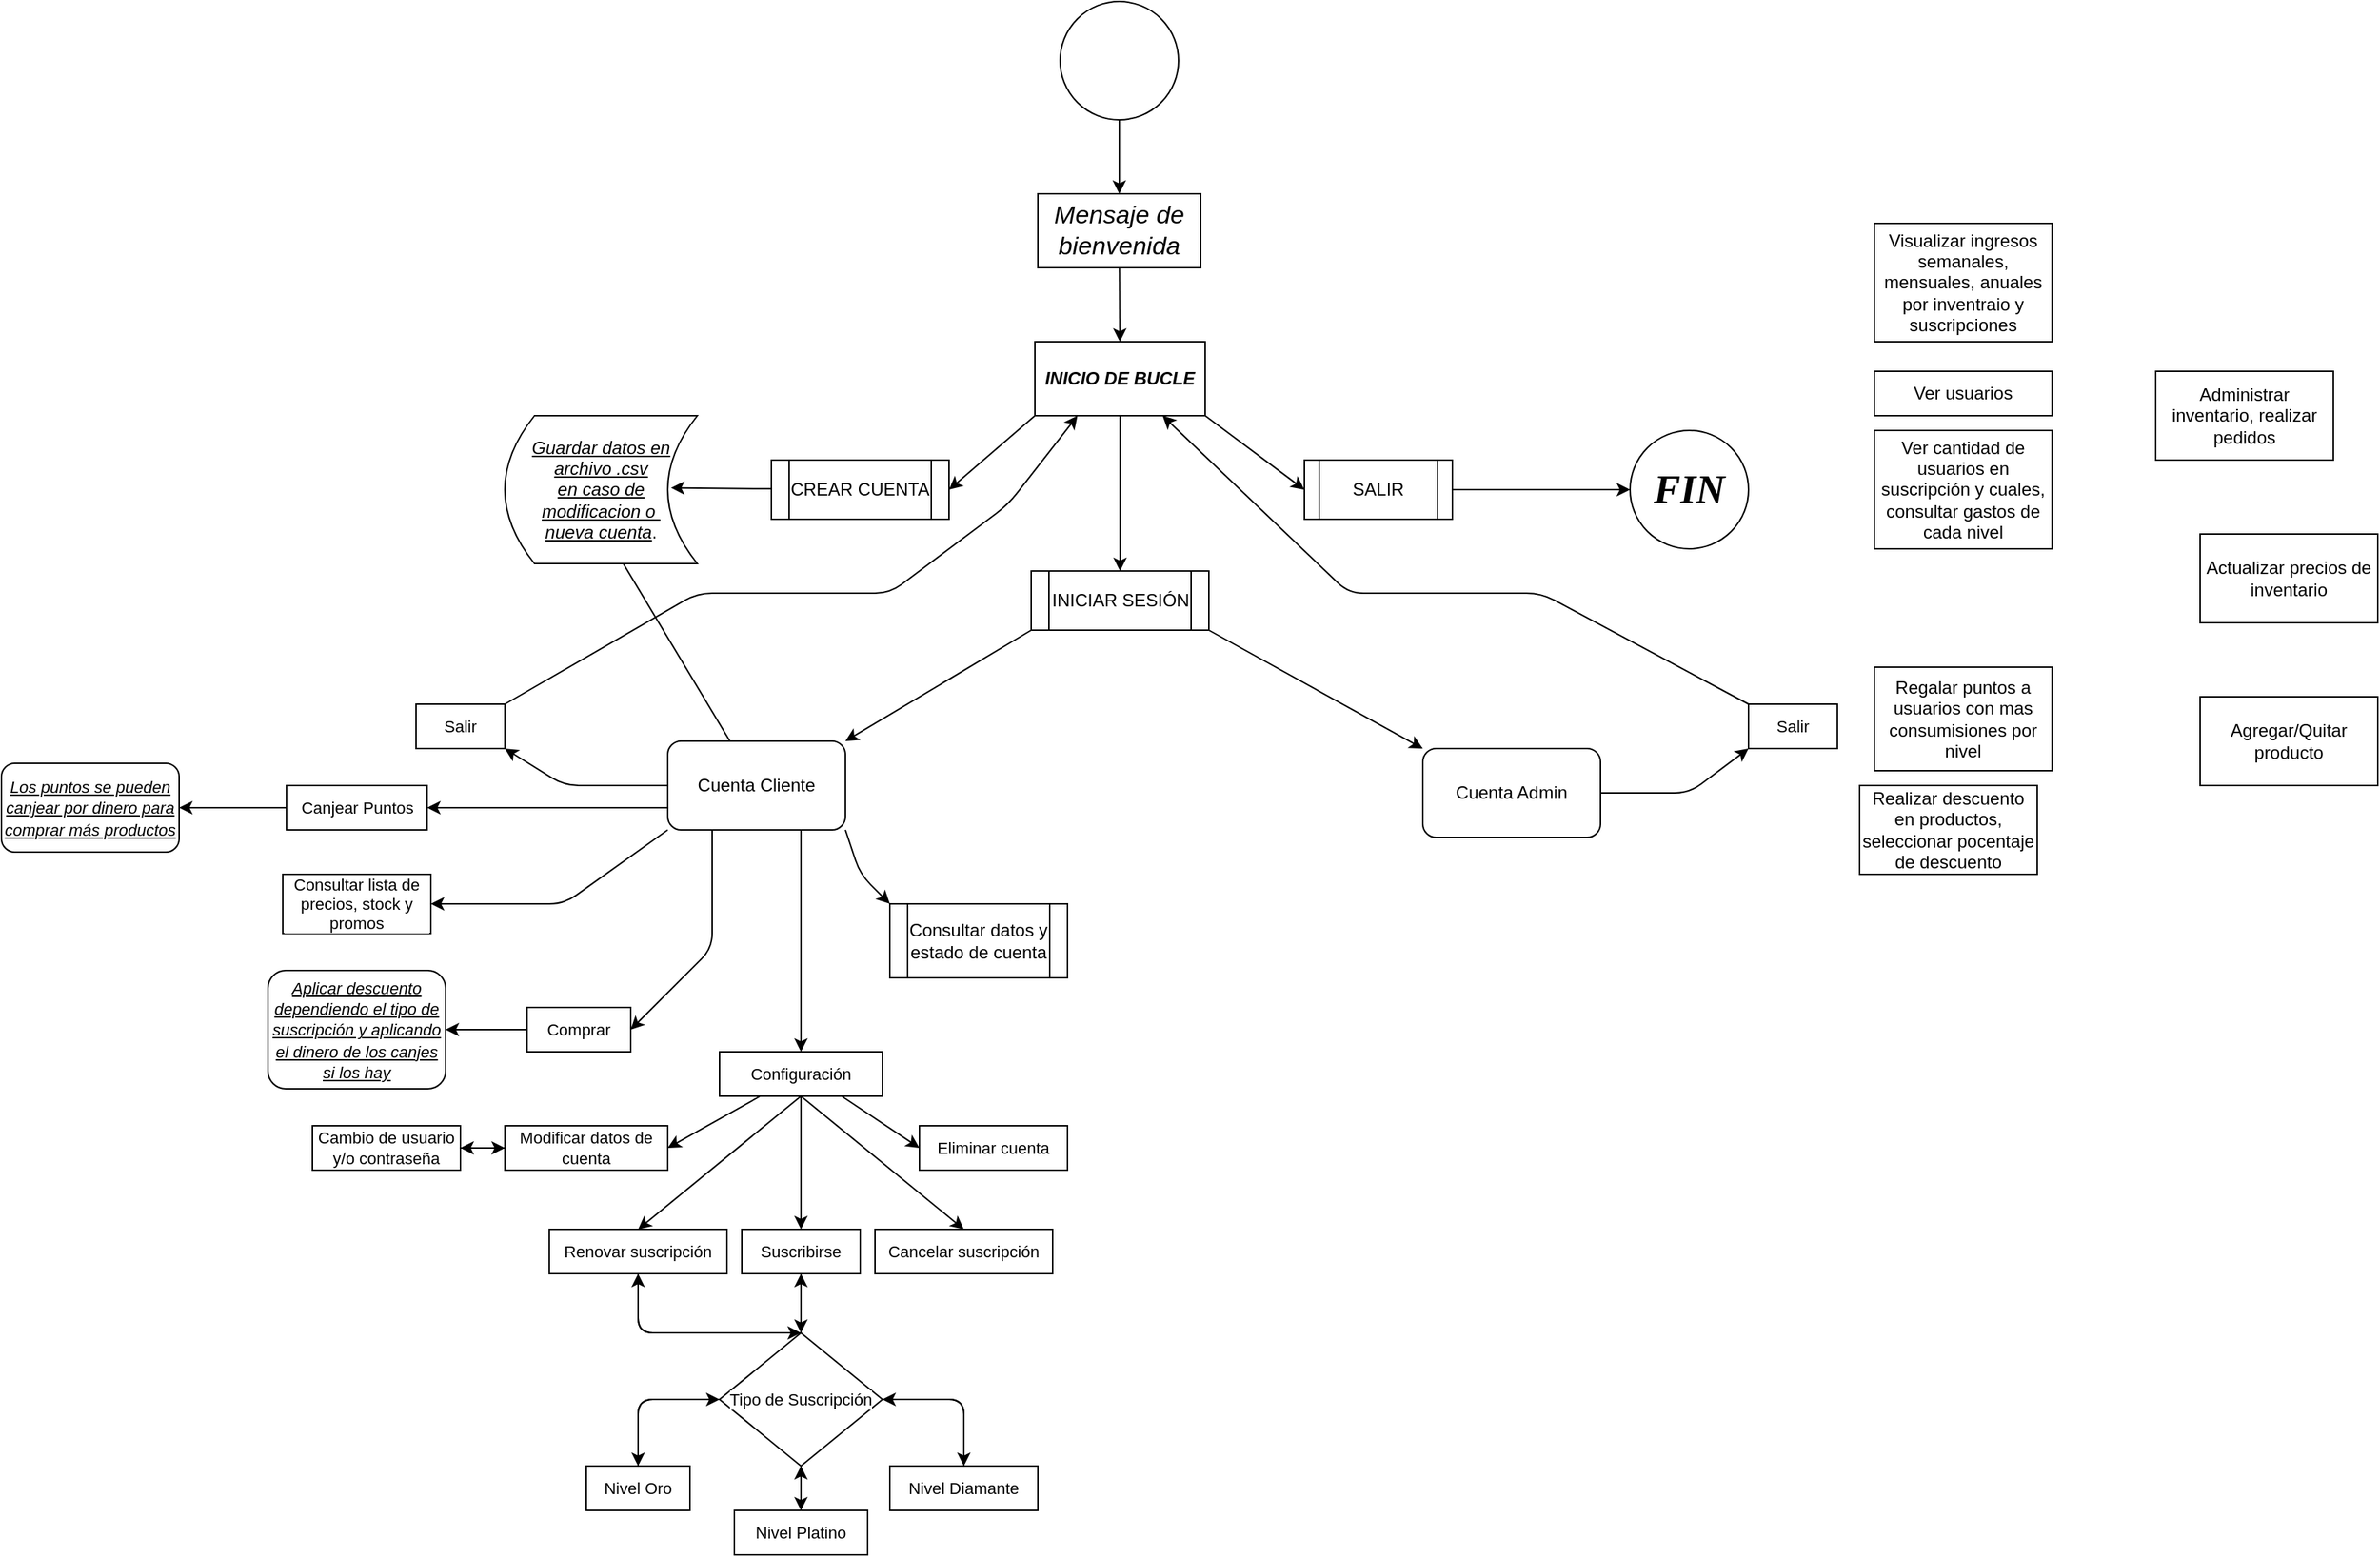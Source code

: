 <mxfile>
    <diagram id="Qs8rWXmbw6myIy3Pqrhe" name="Página-1">
        <mxGraphModel dx="3886" dy="1258" grid="1" gridSize="10" guides="1" tooltips="1" connect="1" arrows="1" fold="1" page="1" pageScale="1" pageWidth="850" pageHeight="1100" background="light-dark(#FFFFFF,#FFFFFF)" math="0" shadow="0">
            <root>
                <mxCell id="0"/>
                <mxCell id="1" parent="0"/>
                <mxCell id="110" value="" style="edgeStyle=none;html=1;strokeColor=light-dark(#000000,#000000);" edge="1" parent="1" source="3" target="109">
                    <mxGeometry relative="1" as="geometry"/>
                </mxCell>
                <mxCell id="3" value="&lt;font face=&quot;Times New Roman&quot; style=&quot;font-size: 21px; color: light-dark(rgb(255, 255, 255), rgb(255, 253, 253));&quot;&gt;&lt;b style=&quot;&quot;&gt;&lt;i style=&quot;&quot;&gt;INICIO&lt;/i&gt;&lt;/b&gt;&lt;/font&gt;" style="ellipse;whiteSpace=wrap;html=1;aspect=fixed;" parent="1" vertex="1">
                    <mxGeometry x="385" y="10" width="80" height="80" as="geometry"/>
                </mxCell>
                <mxCell id="115" value="" style="edgeStyle=none;html=1;strokeColor=light-dark(#000000,#000000);" edge="1" parent="1" source="109" target="114">
                    <mxGeometry relative="1" as="geometry"/>
                </mxCell>
                <mxCell id="109" value="&lt;i&gt;&lt;font style=&quot;font-size: 17px;&quot;&gt;Mensaje de bienvenida&lt;/font&gt;&lt;/i&gt;" style="rounded=0;whiteSpace=wrap;html=1;" vertex="1" parent="1">
                    <mxGeometry x="370" y="140" width="110" height="50" as="geometry"/>
                </mxCell>
                <mxCell id="118" value="" style="edgeStyle=none;html=1;strokeColor=light-dark(#000000,#000000);" edge="1" parent="1" source="111" target="117">
                    <mxGeometry relative="1" as="geometry"/>
                </mxCell>
                <mxCell id="111" value="SALIR" style="shape=process;whiteSpace=wrap;html=1;backgroundOutline=1;" vertex="1" parent="1">
                    <mxGeometry x="550" y="320" width="100" height="40" as="geometry"/>
                </mxCell>
                <mxCell id="131" style="edgeStyle=none;html=1;exitX=0;exitY=1;exitDx=0;exitDy=0;entryX=1;entryY=0;entryDx=0;entryDy=0;strokeColor=light-dark(#000000,#000000);" edge="1" parent="1" source="112" target="14">
                    <mxGeometry relative="1" as="geometry"/>
                </mxCell>
                <mxCell id="132" style="edgeStyle=none;html=1;exitX=1;exitY=1;exitDx=0;exitDy=0;entryX=0;entryY=0;entryDx=0;entryDy=0;strokeColor=light-dark(#000000,#000000);" edge="1" parent="1" source="112" target="15">
                    <mxGeometry relative="1" as="geometry"/>
                </mxCell>
                <mxCell id="112" value="INICIAR SESIÓN" style="shape=process;whiteSpace=wrap;html=1;backgroundOutline=1;" vertex="1" parent="1">
                    <mxGeometry x="365.5" y="395" width="120" height="40" as="geometry"/>
                </mxCell>
                <mxCell id="123" value="" style="edgeStyle=none;html=1;strokeColor=light-dark(#000000,#000000);entryX=0.863;entryY=0.488;entryDx=0;entryDy=0;entryPerimeter=0;" edge="1" parent="1" source="113" target="148">
                    <mxGeometry relative="1" as="geometry">
                        <mxPoint x="120" y="340" as="targetPoint"/>
                    </mxGeometry>
                </mxCell>
                <mxCell id="113" value="CREAR CUENTA" style="shape=process;whiteSpace=wrap;html=1;backgroundOutline=1;" vertex="1" parent="1">
                    <mxGeometry x="190" y="320" width="120" height="40" as="geometry"/>
                </mxCell>
                <mxCell id="124" style="edgeStyle=none;html=1;exitX=0;exitY=1;exitDx=0;exitDy=0;entryX=1;entryY=0.5;entryDx=0;entryDy=0;strokeColor=light-dark(#000000,#000000);" edge="1" parent="1" source="114" target="113">
                    <mxGeometry relative="1" as="geometry"/>
                </mxCell>
                <mxCell id="129" style="edgeStyle=none;html=1;exitX=1;exitY=1;exitDx=0;exitDy=0;entryX=0;entryY=0.5;entryDx=0;entryDy=0;strokeColor=light-dark(#000000,#000000);" edge="1" parent="1" source="114" target="111">
                    <mxGeometry relative="1" as="geometry"/>
                </mxCell>
                <mxCell id="130" style="edgeStyle=none;html=1;exitX=0.5;exitY=1;exitDx=0;exitDy=0;entryX=0.5;entryY=0;entryDx=0;entryDy=0;strokeColor=light-dark(#000000,#000000);" edge="1" parent="1" source="114" target="112">
                    <mxGeometry relative="1" as="geometry"/>
                </mxCell>
                <mxCell id="114" value="&lt;i&gt;&lt;b&gt;INICIO DE BUCLE&lt;/b&gt;&lt;/i&gt;" style="rounded=0;whiteSpace=wrap;html=1;" vertex="1" parent="1">
                    <mxGeometry x="368" y="240" width="115" height="50" as="geometry"/>
                </mxCell>
                <mxCell id="117" value="&lt;b&gt;&lt;i&gt;&lt;font face=&quot;Times New Roman&quot; style=&quot;font-size: 27px;&quot;&gt;FIN&lt;/font&gt;&lt;/i&gt;&lt;/b&gt;" style="ellipse;whiteSpace=wrap;html=1;" vertex="1" parent="1">
                    <mxGeometry x="770" y="300" width="80" height="80" as="geometry"/>
                </mxCell>
                <mxCell id="29" style="edgeStyle=none;shape=connector;rounded=1;html=1;exitX=0.75;exitY=1;exitDx=0;exitDy=0;entryX=0.5;entryY=0;entryDx=0;entryDy=0;strokeColor=light-dark(#000000,#000000);align=center;verticalAlign=middle;fontFamily=Helvetica;fontSize=11;fontColor=default;labelBackgroundColor=default;endArrow=classic;" parent="1" source="14" target="28" edge="1">
                    <mxGeometry relative="1" as="geometry"/>
                </mxCell>
                <mxCell id="107" value="" style="edgeStyle=none;html=1;" edge="1" parent="1" source="14">
                    <mxGeometry relative="1" as="geometry">
                        <mxPoint x="84.0" y="380" as="targetPoint"/>
                    </mxGeometry>
                </mxCell>
                <mxCell id="140" style="edgeStyle=none;html=1;exitX=0.25;exitY=1;exitDx=0;exitDy=0;entryX=1;entryY=0.5;entryDx=0;entryDy=0;strokeColor=light-dark(#000000,#000000);" edge="1" parent="1" source="14" target="19">
                    <mxGeometry relative="1" as="geometry">
                        <Array as="points">
                            <mxPoint x="150" y="650"/>
                        </Array>
                    </mxGeometry>
                </mxCell>
                <mxCell id="141" style="edgeStyle=none;html=1;exitX=0;exitY=0.5;exitDx=0;exitDy=0;entryX=1;entryY=1;entryDx=0;entryDy=0;strokeColor=light-dark(#000000,#000000);" edge="1" parent="1" source="14" target="37">
                    <mxGeometry relative="1" as="geometry">
                        <Array as="points">
                            <mxPoint x="50" y="540"/>
                        </Array>
                    </mxGeometry>
                </mxCell>
                <mxCell id="143" style="edgeStyle=none;html=1;exitX=0;exitY=0.75;exitDx=0;exitDy=0;entryX=1;entryY=0.5;entryDx=0;entryDy=0;strokeColor=light-dark(#000000,#000000);" edge="1" parent="1" source="14" target="20">
                    <mxGeometry relative="1" as="geometry"/>
                </mxCell>
                <mxCell id="144" style="edgeStyle=none;html=1;exitX=0;exitY=1;exitDx=0;exitDy=0;entryX=1;entryY=0.5;entryDx=0;entryDy=0;strokeColor=light-dark(#000000,#000000);" edge="1" parent="1" source="14" target="26">
                    <mxGeometry relative="1" as="geometry">
                        <Array as="points">
                            <mxPoint x="50" y="620"/>
                        </Array>
                    </mxGeometry>
                </mxCell>
                <mxCell id="151" style="edgeStyle=none;html=1;exitX=1;exitY=1;exitDx=0;exitDy=0;entryX=0;entryY=0;entryDx=0;entryDy=0;strokeColor=light-dark(#000000,#000000);" edge="1" parent="1" source="14" target="149">
                    <mxGeometry relative="1" as="geometry">
                        <Array as="points">
                            <mxPoint x="250" y="600"/>
                        </Array>
                    </mxGeometry>
                </mxCell>
                <mxCell id="14" value="Cuenta Cliente" style="rounded=1;whiteSpace=wrap;html=1;container=0;" parent="1" vertex="1">
                    <mxGeometry x="120" y="510" width="120" height="60" as="geometry"/>
                </mxCell>
                <mxCell id="133" value="" style="edgeStyle=none;html=1;strokeColor=light-dark(#000000,#000000);" edge="1" parent="1" source="19" target="87">
                    <mxGeometry relative="1" as="geometry"/>
                </mxCell>
                <mxCell id="19" value="Comprar" style="rounded=0;whiteSpace=wrap;html=1;fontFamily=Helvetica;fontSize=11;fontColor=default;labelBackgroundColor=default;container=0;" parent="1" vertex="1">
                    <mxGeometry x="25" y="690" width="70" height="30" as="geometry"/>
                </mxCell>
                <mxCell id="20" value="Canjear Puntos" style="rounded=0;whiteSpace=wrap;html=1;fontFamily=Helvetica;fontSize=11;fontColor=default;labelBackgroundColor=default;container=0;" parent="1" vertex="1">
                    <mxGeometry x="-137.5" y="540" width="95" height="30" as="geometry"/>
                </mxCell>
                <mxCell id="26" value="Consultar lista de precios, stock y promos" style="whiteSpace=wrap;html=1;fontFamily=Helvetica;fontSize=11;fontColor=default;labelBackgroundColor=default;container=0;" parent="1" vertex="1">
                    <mxGeometry x="-140" y="600" width="100" height="40" as="geometry"/>
                </mxCell>
                <mxCell id="135" style="edgeStyle=none;html=1;exitX=1;exitY=0;exitDx=0;exitDy=0;entryX=0.25;entryY=1;entryDx=0;entryDy=0;strokeColor=light-dark(#000000,#000000);" edge="1" parent="1" source="37" target="114">
                    <mxGeometry relative="1" as="geometry">
                        <Array as="points">
                            <mxPoint x="140" y="410"/>
                            <mxPoint x="270" y="410"/>
                            <mxPoint x="350" y="350"/>
                        </Array>
                    </mxGeometry>
                </mxCell>
                <mxCell id="37" value="Salir" style="whiteSpace=wrap;html=1;fontFamily=Helvetica;fontSize=11;fontColor=default;labelBackgroundColor=default;container=0;" parent="1" vertex="1">
                    <mxGeometry x="-50" y="485" width="60" height="30" as="geometry"/>
                </mxCell>
                <mxCell id="45" style="edgeStyle=none;shape=connector;rounded=1;html=1;exitX=0;exitY=0.5;exitDx=0;exitDy=0;entryX=1;entryY=0.5;entryDx=0;entryDy=0;strokeColor=light-dark(#000000,#000000);align=center;verticalAlign=middle;fontFamily=Helvetica;fontSize=11;fontColor=default;labelBackgroundColor=default;endArrow=classic;" parent="1" source="20" target="85" edge="1">
                    <mxGeometry relative="1" as="geometry">
                        <mxPoint x="-515" y="250" as="targetPoint"/>
                    </mxGeometry>
                </mxCell>
                <mxCell id="85" value="&lt;i style=&quot;font-size: 11px;&quot;&gt;&lt;u&gt;Los puntos se pueden canjear por dinero para comprar más productos&lt;/u&gt;&lt;/i&gt;" style="rounded=1;whiteSpace=wrap;html=1;" vertex="1" parent="1">
                    <mxGeometry x="-330" y="525" width="120" height="60" as="geometry"/>
                </mxCell>
                <mxCell id="87" value="&lt;i style=&quot;font-size: 11px;&quot;&gt;&lt;u&gt;Aplicar descuento dependiendo el tipo de suscripción y aplicando el dinero de los canjes si los hay&lt;/u&gt;&lt;/i&gt;" style="rounded=1;whiteSpace=wrap;html=1;" vertex="1" parent="1">
                    <mxGeometry x="-150" y="665" width="120" height="80" as="geometry"/>
                </mxCell>
                <mxCell id="146" style="edgeStyle=none;html=1;exitX=1;exitY=0.5;exitDx=0;exitDy=0;entryX=0;entryY=1;entryDx=0;entryDy=0;strokeColor=light-dark(#000000,#000000);" edge="1" parent="1" source="15" target="136">
                    <mxGeometry relative="1" as="geometry">
                        <Array as="points">
                            <mxPoint x="810" y="545"/>
                        </Array>
                    </mxGeometry>
                </mxCell>
                <mxCell id="15" value="Cuenta Admin" style="rounded=1;whiteSpace=wrap;html=1;" parent="1" vertex="1">
                    <mxGeometry x="630" y="515" width="120" height="60" as="geometry"/>
                </mxCell>
                <mxCell id="93" value="Visualizar ingresos semanales, mensuales, anuales por&amp;nbsp;&lt;span style=&quot;background-color: transparent;&quot;&gt;inventraio y suscripciones&lt;/span&gt;" style="rounded=0;whiteSpace=wrap;html=1;" vertex="1" parent="1">
                    <mxGeometry x="935" y="160" width="120" height="80" as="geometry"/>
                </mxCell>
                <mxCell id="94" value="Ver usuarios" style="rounded=0;whiteSpace=wrap;html=1;" vertex="1" parent="1">
                    <mxGeometry x="935" y="260" width="120" height="30" as="geometry"/>
                </mxCell>
                <mxCell id="95" value="Ver cantidad de usuarios en suscripción y cuales, consultar gastos de cada nivel" style="rounded=0;whiteSpace=wrap;html=1;" vertex="1" parent="1">
                    <mxGeometry x="935" y="300" width="120" height="80" as="geometry"/>
                </mxCell>
                <mxCell id="96" value="Regalar puntos a usuarios con mas consumisiones por nivel" style="rounded=0;whiteSpace=wrap;html=1;" vertex="1" parent="1">
                    <mxGeometry x="935" y="460" width="120" height="70" as="geometry"/>
                </mxCell>
                <mxCell id="97" value="Administrar inventario, realizar pedidos" style="rounded=0;whiteSpace=wrap;html=1;" vertex="1" parent="1">
                    <mxGeometry x="1125" y="260" width="120" height="60" as="geometry"/>
                </mxCell>
                <mxCell id="98" value="Actualizar precios de inventario" style="rounded=0;whiteSpace=wrap;html=1;" vertex="1" parent="1">
                    <mxGeometry x="1155" y="370" width="120" height="60" as="geometry"/>
                </mxCell>
                <mxCell id="99" value="Agregar/Quitar producto" style="rounded=0;whiteSpace=wrap;html=1;" vertex="1" parent="1">
                    <mxGeometry x="1155" y="480" width="120" height="60" as="geometry"/>
                </mxCell>
                <mxCell id="104" value="Realizar descuento en productos, seleccionar pocentaje de descuento" style="rounded=0;whiteSpace=wrap;html=1;" vertex="1" parent="1">
                    <mxGeometry x="925" y="540" width="120" height="60" as="geometry"/>
                </mxCell>
                <mxCell id="76" style="edgeStyle=none;shape=connector;rounded=1;html=1;exitX=1;exitY=0.5;exitDx=0;exitDy=0;entryX=0;entryY=0.5;entryDx=0;entryDy=0;strokeColor=light-dark(#000000,#000000);align=center;verticalAlign=middle;fontFamily=Helvetica;fontSize=11;fontColor=default;labelBackgroundColor=default;endArrow=classic;" parent="1" source="46" target="27" edge="1">
                    <mxGeometry relative="1" as="geometry"/>
                </mxCell>
                <mxCell id="46" value="Cambio de usuario y/o contraseña" style="rounded=0;whiteSpace=wrap;html=1;fontFamily=Helvetica;fontSize=11;fontColor=default;labelBackgroundColor=default;" parent="1" vertex="1">
                    <mxGeometry x="-120" y="770" width="100" height="30" as="geometry"/>
                </mxCell>
                <mxCell id="74" value="" style="group" parent="1" vertex="1" connectable="0">
                    <mxGeometry x="10" y="720" width="380" height="340" as="geometry"/>
                </mxCell>
                <mxCell id="59" value="" style="edgeStyle=none;shape=connector;rounded=1;html=1;strokeColor=light-dark(#000000,#000000);align=center;verticalAlign=middle;fontFamily=Helvetica;fontSize=11;fontColor=default;labelBackgroundColor=default;endArrow=classic;" parent="74" source="48" target="58" edge="1">
                    <mxGeometry relative="1" as="geometry"/>
                </mxCell>
                <mxCell id="48" value="Suscribirse" style="whiteSpace=wrap;html=1;fontFamily=Helvetica;fontSize=11;fontColor=default;labelBackgroundColor=default;container=0;" parent="74" vertex="1">
                    <mxGeometry x="160" y="120" width="80" height="30" as="geometry"/>
                </mxCell>
                <mxCell id="66" style="edgeStyle=none;shape=connector;rounded=1;html=1;exitX=0.5;exitY=1;exitDx=0;exitDy=0;entryX=0.5;entryY=0;entryDx=0;entryDy=0;strokeColor=light-dark(#000000,#000000);align=center;verticalAlign=middle;fontFamily=Helvetica;fontSize=11;fontColor=default;labelBackgroundColor=default;endArrow=classic;" parent="74" source="17" target="58" edge="1">
                    <mxGeometry relative="1" as="geometry">
                        <Array as="points">
                            <mxPoint x="90" y="190"/>
                        </Array>
                    </mxGeometry>
                </mxCell>
                <mxCell id="17" value="Renovar suscripción" style="rounded=0;whiteSpace=wrap;html=1;fontFamily=Helvetica;fontSize=11;fontColor=default;labelBackgroundColor=default;container=0;" parent="74" vertex="1">
                    <mxGeometry x="30" y="120" width="120" height="30" as="geometry"/>
                </mxCell>
                <mxCell id="31" style="edgeStyle=none;shape=connector;rounded=1;html=1;exitX=0.5;exitY=1;exitDx=0;exitDy=0;entryX=0.5;entryY=0;entryDx=0;entryDy=0;strokeColor=light-dark(#000000,#000000);align=center;verticalAlign=middle;fontFamily=Helvetica;fontSize=11;fontColor=default;labelBackgroundColor=default;endArrow=classic;" parent="74" source="28" target="17" edge="1">
                    <mxGeometry relative="1" as="geometry"/>
                </mxCell>
                <mxCell id="21" value="Cancelar suscripción" style="rounded=0;whiteSpace=wrap;html=1;fontFamily=Helvetica;fontSize=11;fontColor=default;labelBackgroundColor=default;container=0;" parent="74" vertex="1">
                    <mxGeometry x="250" y="120" width="120" height="30" as="geometry"/>
                </mxCell>
                <mxCell id="22" value="Eliminar cuenta" style="rounded=0;whiteSpace=wrap;html=1;fontFamily=Helvetica;fontSize=11;fontColor=default;labelBackgroundColor=default;container=0;" parent="74" vertex="1">
                    <mxGeometry x="280" y="50" width="100" height="30" as="geometry"/>
                </mxCell>
                <mxCell id="27" value="Modificar datos de cuenta" style="rounded=0;whiteSpace=wrap;html=1;fontFamily=Helvetica;fontSize=11;fontColor=default;labelBackgroundColor=default;container=0;" parent="74" vertex="1">
                    <mxGeometry y="50" width="110" height="30" as="geometry"/>
                </mxCell>
                <mxCell id="51" style="edgeStyle=none;shape=connector;rounded=1;html=1;exitX=0.5;exitY=1;exitDx=0;exitDy=0;entryX=0.5;entryY=0;entryDx=0;entryDy=0;strokeColor=light-dark(#000000,#000000);align=center;verticalAlign=middle;fontFamily=Helvetica;fontSize=11;fontColor=default;labelBackgroundColor=default;endArrow=classic;" parent="74" source="28" target="48" edge="1">
                    <mxGeometry relative="1" as="geometry"/>
                </mxCell>
                <mxCell id="52" style="edgeStyle=none;shape=connector;rounded=1;html=1;exitX=0.5;exitY=1;exitDx=0;exitDy=0;entryX=0.5;entryY=0;entryDx=0;entryDy=0;strokeColor=light-dark(#000000,#000000);align=center;verticalAlign=middle;fontFamily=Helvetica;fontSize=11;fontColor=default;labelBackgroundColor=default;endArrow=classic;" parent="74" source="28" target="21" edge="1">
                    <mxGeometry relative="1" as="geometry"/>
                </mxCell>
                <mxCell id="53" style="edgeStyle=none;shape=connector;rounded=1;html=1;exitX=0.75;exitY=1;exitDx=0;exitDy=0;entryX=0;entryY=0.5;entryDx=0;entryDy=0;strokeColor=light-dark(#000000,#000000);align=center;verticalAlign=middle;fontFamily=Helvetica;fontSize=11;fontColor=default;labelBackgroundColor=default;endArrow=classic;" parent="74" source="28" target="22" edge="1">
                    <mxGeometry relative="1" as="geometry"/>
                </mxCell>
                <mxCell id="28" value="Configuración" style="rounded=0;whiteSpace=wrap;html=1;fontFamily=Helvetica;fontSize=11;fontColor=default;labelBackgroundColor=default;container=0;" parent="74" vertex="1">
                    <mxGeometry x="145" width="110" height="30" as="geometry"/>
                </mxCell>
                <mxCell id="30" style="edgeStyle=none;shape=connector;rounded=1;html=1;entryX=1;entryY=0.5;entryDx=0;entryDy=0;strokeColor=light-dark(#000000,#000000);align=center;verticalAlign=middle;fontFamily=Helvetica;fontSize=11;fontColor=default;labelBackgroundColor=default;endArrow=classic;exitX=0.25;exitY=1;exitDx=0;exitDy=0;" parent="74" source="28" target="27" edge="1">
                    <mxGeometry relative="1" as="geometry">
                        <mxPoint x="200" y="65" as="sourcePoint"/>
                    </mxGeometry>
                </mxCell>
                <mxCell id="63" style="edgeStyle=none;shape=connector;rounded=1;html=1;exitX=0;exitY=0.5;exitDx=0;exitDy=0;entryX=0.5;entryY=0;entryDx=0;entryDy=0;strokeColor=light-dark(#000000,#000000);align=center;verticalAlign=middle;fontFamily=Helvetica;fontSize=11;fontColor=default;labelBackgroundColor=default;endArrow=classic;" parent="74" source="58" target="61" edge="1">
                    <mxGeometry relative="1" as="geometry">
                        <Array as="points">
                            <mxPoint x="90" y="235"/>
                        </Array>
                    </mxGeometry>
                </mxCell>
                <mxCell id="64" style="edgeStyle=none;shape=connector;rounded=1;html=1;exitX=1;exitY=0.5;exitDx=0;exitDy=0;entryX=0.5;entryY=0;entryDx=0;entryDy=0;strokeColor=light-dark(#000000,#000000);align=center;verticalAlign=middle;fontFamily=Helvetica;fontSize=11;fontColor=default;labelBackgroundColor=default;endArrow=classic;" parent="74" source="58" target="62" edge="1">
                    <mxGeometry relative="1" as="geometry">
                        <Array as="points">
                            <mxPoint x="310" y="235"/>
                        </Array>
                    </mxGeometry>
                </mxCell>
                <mxCell id="65" style="edgeStyle=none;shape=connector;rounded=1;html=1;exitX=0.5;exitY=1;exitDx=0;exitDy=0;entryX=0.5;entryY=0;entryDx=0;entryDy=0;strokeColor=light-dark(#000000,#000000);align=center;verticalAlign=middle;fontFamily=Helvetica;fontSize=11;fontColor=default;labelBackgroundColor=default;endArrow=classic;" parent="74" source="58" target="60" edge="1">
                    <mxGeometry relative="1" as="geometry"/>
                </mxCell>
                <mxCell id="72" style="edgeStyle=none;shape=connector;rounded=1;html=1;exitX=0.5;exitY=0;exitDx=0;exitDy=0;entryX=0.5;entryY=1;entryDx=0;entryDy=0;strokeColor=light-dark(#000000,#000000);align=center;verticalAlign=middle;fontFamily=Helvetica;fontSize=11;fontColor=default;labelBackgroundColor=default;endArrow=classic;" parent="74" source="58" target="48" edge="1">
                    <mxGeometry relative="1" as="geometry"/>
                </mxCell>
                <mxCell id="73" style="edgeStyle=none;shape=connector;rounded=1;html=1;exitX=0.5;exitY=0;exitDx=0;exitDy=0;strokeColor=light-dark(#000000,#000000);align=center;verticalAlign=middle;fontFamily=Helvetica;fontSize=11;fontColor=default;labelBackgroundColor=default;endArrow=classic;" parent="74" source="58" edge="1">
                    <mxGeometry relative="1" as="geometry">
                        <mxPoint x="90" y="150" as="targetPoint"/>
                        <Array as="points">
                            <mxPoint x="90" y="190"/>
                        </Array>
                    </mxGeometry>
                </mxCell>
                <mxCell id="58" value="Tipo de Suscripción" style="rhombus;whiteSpace=wrap;html=1;fontSize=11;labelBackgroundColor=default;" parent="74" vertex="1">
                    <mxGeometry x="145" y="190" width="110" height="90" as="geometry"/>
                </mxCell>
                <mxCell id="69" style="edgeStyle=none;shape=connector;rounded=1;html=1;exitX=0.5;exitY=0;exitDx=0;exitDy=0;entryX=0.5;entryY=1;entryDx=0;entryDy=0;strokeColor=light-dark(#000000,#000000);align=center;verticalAlign=middle;fontFamily=Helvetica;fontSize=11;fontColor=default;labelBackgroundColor=default;endArrow=classic;" parent="74" source="60" target="58" edge="1">
                    <mxGeometry relative="1" as="geometry"/>
                </mxCell>
                <mxCell id="60" value="Nivel Platino" style="rounded=0;whiteSpace=wrap;html=1;fontFamily=Helvetica;fontSize=11;fontColor=default;labelBackgroundColor=default;" parent="74" vertex="1">
                    <mxGeometry x="155" y="310" width="90" height="30" as="geometry"/>
                </mxCell>
                <mxCell id="71" style="edgeStyle=none;shape=connector;rounded=1;html=1;exitX=0.5;exitY=0;exitDx=0;exitDy=0;entryX=0;entryY=0.5;entryDx=0;entryDy=0;strokeColor=light-dark(#000000,#000000);align=center;verticalAlign=middle;fontFamily=Helvetica;fontSize=11;fontColor=default;labelBackgroundColor=default;endArrow=classic;" parent="74" source="61" target="58" edge="1">
                    <mxGeometry relative="1" as="geometry">
                        <Array as="points">
                            <mxPoint x="90" y="235"/>
                        </Array>
                    </mxGeometry>
                </mxCell>
                <mxCell id="61" value="Nivel Oro" style="rounded=0;whiteSpace=wrap;html=1;fontFamily=Helvetica;fontSize=11;fontColor=default;labelBackgroundColor=default;" parent="74" vertex="1">
                    <mxGeometry x="55" y="280" width="70" height="30" as="geometry"/>
                </mxCell>
                <mxCell id="70" style="edgeStyle=none;shape=connector;rounded=1;html=1;exitX=0.5;exitY=0;exitDx=0;exitDy=0;entryX=1;entryY=0.5;entryDx=0;entryDy=0;strokeColor=light-dark(#000000,#000000);align=center;verticalAlign=middle;fontFamily=Helvetica;fontSize=11;fontColor=default;labelBackgroundColor=default;endArrow=classic;" parent="74" source="62" target="58" edge="1">
                    <mxGeometry relative="1" as="geometry">
                        <Array as="points">
                            <mxPoint x="310" y="235"/>
                        </Array>
                    </mxGeometry>
                </mxCell>
                <mxCell id="62" value="Nivel Diamante" style="rounded=0;whiteSpace=wrap;html=1;fontFamily=Helvetica;fontSize=11;fontColor=default;labelBackgroundColor=default;" parent="74" vertex="1">
                    <mxGeometry x="260" y="280" width="100" height="30" as="geometry"/>
                </mxCell>
                <mxCell id="47" style="edgeStyle=none;shape=connector;rounded=1;html=1;exitX=0;exitY=0.5;exitDx=0;exitDy=0;entryX=1;entryY=0.5;entryDx=0;entryDy=0;strokeColor=light-dark(#000000,#000000);align=center;verticalAlign=middle;fontFamily=Helvetica;fontSize=11;fontColor=default;labelBackgroundColor=default;endArrow=classic;" parent="1" source="27" target="46" edge="1">
                    <mxGeometry relative="1" as="geometry"/>
                </mxCell>
                <mxCell id="137" style="edgeStyle=none;html=1;exitX=0;exitY=0;exitDx=0;exitDy=0;entryX=0.75;entryY=1;entryDx=0;entryDy=0;strokeColor=light-dark(#000000,#000000);" edge="1" parent="1" source="136" target="114">
                    <mxGeometry relative="1" as="geometry">
                        <Array as="points">
                            <mxPoint x="710" y="410"/>
                            <mxPoint x="580" y="410"/>
                        </Array>
                    </mxGeometry>
                </mxCell>
                <mxCell id="136" value="Salir" style="whiteSpace=wrap;html=1;fontFamily=Helvetica;fontSize=11;fontColor=default;labelBackgroundColor=default;container=0;" vertex="1" parent="1">
                    <mxGeometry x="850" y="485" width="60" height="30" as="geometry"/>
                </mxCell>
                <mxCell id="148" value="&lt;i&gt;&lt;u&gt;Guardar datos en archivo .csv&lt;/u&gt;&lt;/i&gt;&lt;div&gt;&lt;i&gt;&lt;u&gt;en caso de modificacion o&amp;nbsp;&lt;/u&gt;&lt;/i&gt;&lt;/div&gt;&lt;div&gt;&lt;i&gt;&lt;u&gt;nueva cuenta&lt;/u&gt;&lt;/i&gt;.&lt;/div&gt;" style="shape=dataStorage;whiteSpace=wrap;html=1;fixedSize=1;" vertex="1" parent="1">
                    <mxGeometry x="10" y="290" width="130" height="100" as="geometry"/>
                </mxCell>
                <mxCell id="149" value="Consultar datos y estado de cuenta" style="shape=process;whiteSpace=wrap;html=1;backgroundOutline=1;" vertex="1" parent="1">
                    <mxGeometry x="270" y="620" width="120" height="50" as="geometry"/>
                </mxCell>
            </root>
        </mxGraphModel>
    </diagram>
</mxfile>